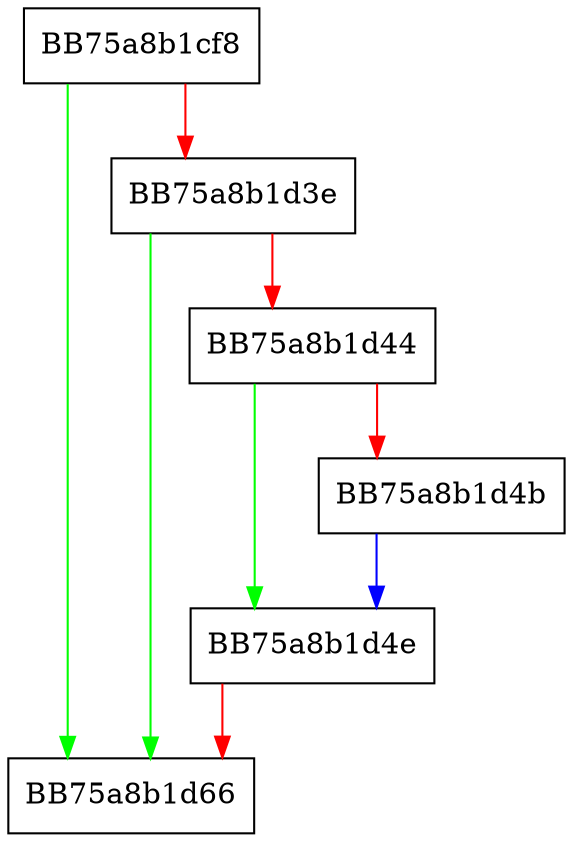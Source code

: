 digraph OnTDTQueryLastErrorMessage {
  node [shape="box"];
  graph [splines=ortho];
  BB75a8b1cf8 -> BB75a8b1d66 [color="green"];
  BB75a8b1cf8 -> BB75a8b1d3e [color="red"];
  BB75a8b1d3e -> BB75a8b1d66 [color="green"];
  BB75a8b1d3e -> BB75a8b1d44 [color="red"];
  BB75a8b1d44 -> BB75a8b1d4e [color="green"];
  BB75a8b1d44 -> BB75a8b1d4b [color="red"];
  BB75a8b1d4b -> BB75a8b1d4e [color="blue"];
  BB75a8b1d4e -> BB75a8b1d66 [color="red"];
}